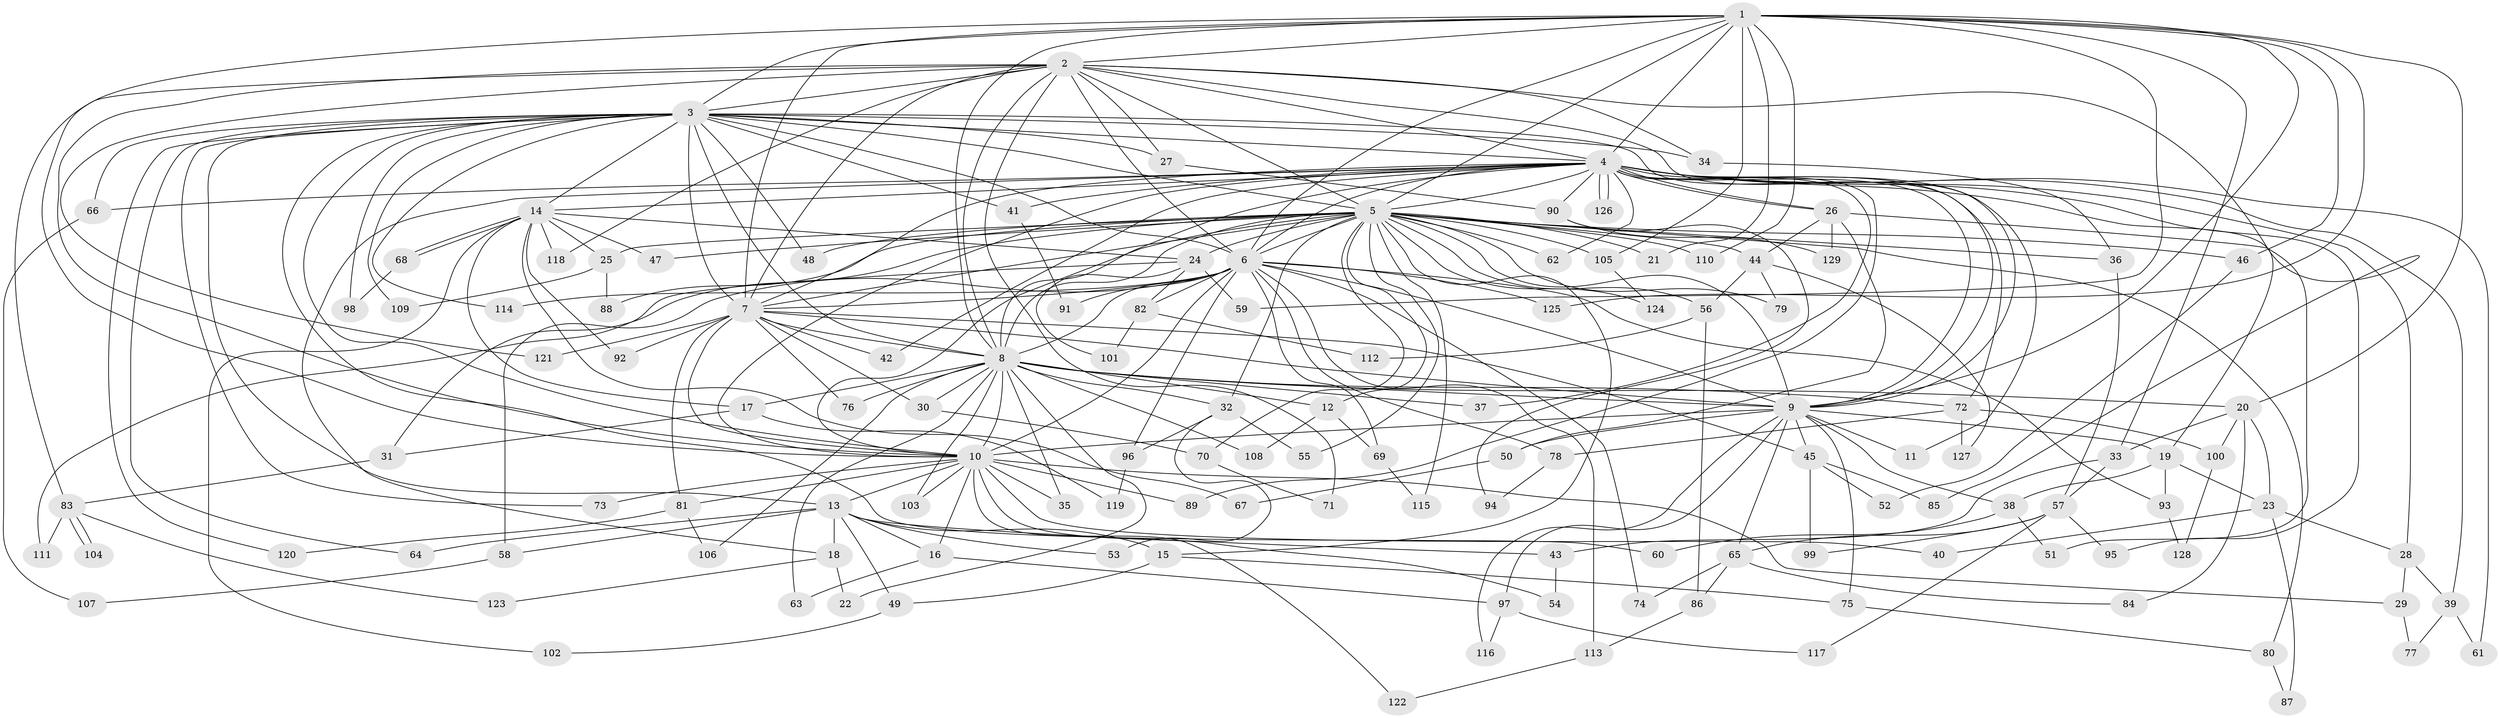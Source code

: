 // coarse degree distribution, {28: 0.01282051282051282, 17: 0.02564102564102564, 20: 0.01282051282051282, 23: 0.01282051282051282, 12: 0.02564102564102564, 22: 0.01282051282051282, 13: 0.01282051282051282, 2: 0.3974358974358974, 11: 0.01282051282051282, 4: 0.14102564102564102, 5: 0.07692307692307693, 9: 0.01282051282051282, 6: 0.02564102564102564, 7: 0.02564102564102564, 3: 0.14102564102564102, 8: 0.01282051282051282, 1: 0.038461538461538464}
// Generated by graph-tools (version 1.1) at 2025/49/03/04/25 22:49:19]
// undirected, 129 vertices, 283 edges
graph export_dot {
  node [color=gray90,style=filled];
  1;
  2;
  3;
  4;
  5;
  6;
  7;
  8;
  9;
  10;
  11;
  12;
  13;
  14;
  15;
  16;
  17;
  18;
  19;
  20;
  21;
  22;
  23;
  24;
  25;
  26;
  27;
  28;
  29;
  30;
  31;
  32;
  33;
  34;
  35;
  36;
  37;
  38;
  39;
  40;
  41;
  42;
  43;
  44;
  45;
  46;
  47;
  48;
  49;
  50;
  51;
  52;
  53;
  54;
  55;
  56;
  57;
  58;
  59;
  60;
  61;
  62;
  63;
  64;
  65;
  66;
  67;
  68;
  69;
  70;
  71;
  72;
  73;
  74;
  75;
  76;
  77;
  78;
  79;
  80;
  81;
  82;
  83;
  84;
  85;
  86;
  87;
  88;
  89;
  90;
  91;
  92;
  93;
  94;
  95;
  96;
  97;
  98;
  99;
  100;
  101;
  102;
  103;
  104;
  105;
  106;
  107;
  108;
  109;
  110;
  111;
  112;
  113;
  114;
  115;
  116;
  117;
  118;
  119;
  120;
  121;
  122;
  123;
  124;
  125;
  126;
  127;
  128;
  129;
  1 -- 2;
  1 -- 3;
  1 -- 4;
  1 -- 5;
  1 -- 6;
  1 -- 7;
  1 -- 8;
  1 -- 9;
  1 -- 10;
  1 -- 20;
  1 -- 21;
  1 -- 33;
  1 -- 46;
  1 -- 59;
  1 -- 105;
  1 -- 110;
  1 -- 125;
  2 -- 3;
  2 -- 4;
  2 -- 5;
  2 -- 6;
  2 -- 7;
  2 -- 8;
  2 -- 9;
  2 -- 10;
  2 -- 27;
  2 -- 34;
  2 -- 71;
  2 -- 83;
  2 -- 85;
  2 -- 118;
  2 -- 121;
  3 -- 4;
  3 -- 5;
  3 -- 6;
  3 -- 7;
  3 -- 8;
  3 -- 9;
  3 -- 10;
  3 -- 13;
  3 -- 14;
  3 -- 27;
  3 -- 34;
  3 -- 41;
  3 -- 48;
  3 -- 60;
  3 -- 64;
  3 -- 66;
  3 -- 73;
  3 -- 98;
  3 -- 109;
  3 -- 114;
  3 -- 120;
  4 -- 5;
  4 -- 6;
  4 -- 7;
  4 -- 8;
  4 -- 9;
  4 -- 10;
  4 -- 11;
  4 -- 14;
  4 -- 18;
  4 -- 19;
  4 -- 26;
  4 -- 26;
  4 -- 28;
  4 -- 37;
  4 -- 39;
  4 -- 41;
  4 -- 42;
  4 -- 61;
  4 -- 62;
  4 -- 66;
  4 -- 72;
  4 -- 89;
  4 -- 90;
  4 -- 95;
  4 -- 126;
  4 -- 126;
  5 -- 6;
  5 -- 7;
  5 -- 8;
  5 -- 9;
  5 -- 10;
  5 -- 12;
  5 -- 15;
  5 -- 21;
  5 -- 24;
  5 -- 25;
  5 -- 31;
  5 -- 32;
  5 -- 36;
  5 -- 44;
  5 -- 46;
  5 -- 47;
  5 -- 48;
  5 -- 55;
  5 -- 56;
  5 -- 62;
  5 -- 70;
  5 -- 79;
  5 -- 80;
  5 -- 88;
  5 -- 105;
  5 -- 110;
  5 -- 115;
  5 -- 124;
  6 -- 7;
  6 -- 8;
  6 -- 9;
  6 -- 10;
  6 -- 58;
  6 -- 69;
  6 -- 74;
  6 -- 78;
  6 -- 82;
  6 -- 91;
  6 -- 93;
  6 -- 96;
  6 -- 113;
  6 -- 114;
  6 -- 125;
  7 -- 8;
  7 -- 9;
  7 -- 10;
  7 -- 30;
  7 -- 42;
  7 -- 45;
  7 -- 76;
  7 -- 81;
  7 -- 92;
  7 -- 121;
  8 -- 9;
  8 -- 10;
  8 -- 12;
  8 -- 17;
  8 -- 20;
  8 -- 22;
  8 -- 30;
  8 -- 32;
  8 -- 35;
  8 -- 37;
  8 -- 63;
  8 -- 72;
  8 -- 76;
  8 -- 103;
  8 -- 106;
  8 -- 108;
  9 -- 10;
  9 -- 11;
  9 -- 19;
  9 -- 38;
  9 -- 45;
  9 -- 50;
  9 -- 65;
  9 -- 75;
  9 -- 97;
  9 -- 116;
  10 -- 13;
  10 -- 16;
  10 -- 29;
  10 -- 35;
  10 -- 40;
  10 -- 54;
  10 -- 73;
  10 -- 81;
  10 -- 89;
  10 -- 103;
  10 -- 122;
  12 -- 69;
  12 -- 108;
  13 -- 15;
  13 -- 16;
  13 -- 18;
  13 -- 43;
  13 -- 49;
  13 -- 53;
  13 -- 58;
  13 -- 64;
  14 -- 17;
  14 -- 24;
  14 -- 25;
  14 -- 47;
  14 -- 67;
  14 -- 68;
  14 -- 68;
  14 -- 92;
  14 -- 102;
  14 -- 118;
  15 -- 49;
  15 -- 75;
  16 -- 63;
  16 -- 97;
  17 -- 31;
  17 -- 119;
  18 -- 22;
  18 -- 123;
  19 -- 23;
  19 -- 38;
  19 -- 93;
  20 -- 23;
  20 -- 33;
  20 -- 84;
  20 -- 100;
  23 -- 28;
  23 -- 40;
  23 -- 87;
  24 -- 59;
  24 -- 82;
  24 -- 101;
  24 -- 111;
  25 -- 88;
  25 -- 109;
  26 -- 44;
  26 -- 50;
  26 -- 51;
  26 -- 129;
  27 -- 90;
  28 -- 29;
  28 -- 39;
  29 -- 77;
  30 -- 70;
  31 -- 83;
  32 -- 53;
  32 -- 55;
  32 -- 96;
  33 -- 43;
  33 -- 57;
  34 -- 36;
  36 -- 57;
  38 -- 51;
  38 -- 60;
  39 -- 61;
  39 -- 77;
  41 -- 91;
  43 -- 54;
  44 -- 56;
  44 -- 79;
  44 -- 127;
  45 -- 52;
  45 -- 85;
  45 -- 99;
  46 -- 52;
  49 -- 102;
  50 -- 67;
  56 -- 86;
  56 -- 112;
  57 -- 65;
  57 -- 95;
  57 -- 99;
  57 -- 117;
  58 -- 107;
  65 -- 74;
  65 -- 84;
  65 -- 86;
  66 -- 107;
  68 -- 98;
  69 -- 115;
  70 -- 71;
  72 -- 78;
  72 -- 100;
  72 -- 127;
  75 -- 80;
  78 -- 94;
  80 -- 87;
  81 -- 106;
  81 -- 120;
  82 -- 101;
  82 -- 112;
  83 -- 104;
  83 -- 104;
  83 -- 111;
  83 -- 123;
  86 -- 113;
  90 -- 94;
  90 -- 129;
  93 -- 128;
  96 -- 119;
  97 -- 116;
  97 -- 117;
  100 -- 128;
  105 -- 124;
  113 -- 122;
}
